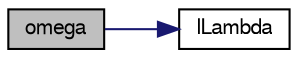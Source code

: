 digraph "omega"
{
  bgcolor="transparent";
  edge [fontname="FreeSans",fontsize="10",labelfontname="FreeSans",labelfontsize="10"];
  node [fontname="FreeSans",fontsize="10",shape=record];
  rankdir="LR";
  Node152 [label="omega",height=0.2,width=0.4,color="black", fillcolor="grey75", style="filled", fontcolor="black"];
  Node152 -> Node153 [color="midnightblue",fontsize="10",style="solid",fontname="FreeSans"];
  Node153 [label="ILambda",height=0.2,width=0.4,color="black",URL="$a30026.html#a49445b0c39c6e217afd81533edd38d09",tooltip="Return the radiative intensity for a given wavelength. "];
}
